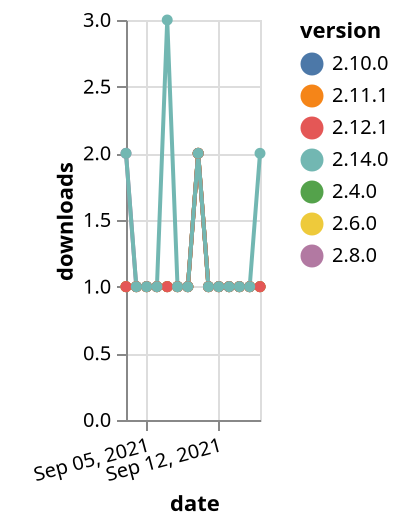{"$schema": "https://vega.github.io/schema/vega-lite/v5.json", "description": "A simple bar chart with embedded data.", "data": {"values": [{"date": "2021-09-03", "total": 257, "delta": 1, "version": "2.4.0"}, {"date": "2021-09-04", "total": 258, "delta": 1, "version": "2.4.0"}, {"date": "2021-09-05", "total": 259, "delta": 1, "version": "2.4.0"}, {"date": "2021-09-06", "total": 260, "delta": 1, "version": "2.4.0"}, {"date": "2021-09-07", "total": 261, "delta": 1, "version": "2.4.0"}, {"date": "2021-09-08", "total": 262, "delta": 1, "version": "2.4.0"}, {"date": "2021-09-09", "total": 263, "delta": 1, "version": "2.4.0"}, {"date": "2021-09-10", "total": 265, "delta": 2, "version": "2.4.0"}, {"date": "2021-09-11", "total": 266, "delta": 1, "version": "2.4.0"}, {"date": "2021-09-12", "total": 267, "delta": 1, "version": "2.4.0"}, {"date": "2021-09-13", "total": 268, "delta": 1, "version": "2.4.0"}, {"date": "2021-09-14", "total": 269, "delta": 1, "version": "2.4.0"}, {"date": "2021-09-15", "total": 270, "delta": 1, "version": "2.4.0"}, {"date": "2021-09-16", "total": 271, "delta": 1, "version": "2.4.0"}, {"date": "2021-09-03", "total": 198, "delta": 2, "version": "2.8.0"}, {"date": "2021-09-04", "total": 199, "delta": 1, "version": "2.8.0"}, {"date": "2021-09-05", "total": 200, "delta": 1, "version": "2.8.0"}, {"date": "2021-09-06", "total": 201, "delta": 1, "version": "2.8.0"}, {"date": "2021-09-07", "total": 202, "delta": 1, "version": "2.8.0"}, {"date": "2021-09-08", "total": 203, "delta": 1, "version": "2.8.0"}, {"date": "2021-09-09", "total": 204, "delta": 1, "version": "2.8.0"}, {"date": "2021-09-10", "total": 206, "delta": 2, "version": "2.8.0"}, {"date": "2021-09-11", "total": 207, "delta": 1, "version": "2.8.0"}, {"date": "2021-09-12", "total": 208, "delta": 1, "version": "2.8.0"}, {"date": "2021-09-13", "total": 209, "delta": 1, "version": "2.8.0"}, {"date": "2021-09-14", "total": 210, "delta": 1, "version": "2.8.0"}, {"date": "2021-09-15", "total": 211, "delta": 1, "version": "2.8.0"}, {"date": "2021-09-16", "total": 212, "delta": 1, "version": "2.8.0"}, {"date": "2021-09-03", "total": 209, "delta": 1, "version": "2.6.0"}, {"date": "2021-09-04", "total": 210, "delta": 1, "version": "2.6.0"}, {"date": "2021-09-05", "total": 211, "delta": 1, "version": "2.6.0"}, {"date": "2021-09-06", "total": 212, "delta": 1, "version": "2.6.0"}, {"date": "2021-09-07", "total": 213, "delta": 1, "version": "2.6.0"}, {"date": "2021-09-08", "total": 214, "delta": 1, "version": "2.6.0"}, {"date": "2021-09-09", "total": 215, "delta": 1, "version": "2.6.0"}, {"date": "2021-09-10", "total": 217, "delta": 2, "version": "2.6.0"}, {"date": "2021-09-11", "total": 218, "delta": 1, "version": "2.6.0"}, {"date": "2021-09-12", "total": 219, "delta": 1, "version": "2.6.0"}, {"date": "2021-09-13", "total": 220, "delta": 1, "version": "2.6.0"}, {"date": "2021-09-14", "total": 221, "delta": 1, "version": "2.6.0"}, {"date": "2021-09-15", "total": 222, "delta": 1, "version": "2.6.0"}, {"date": "2021-09-16", "total": 223, "delta": 1, "version": "2.6.0"}, {"date": "2021-09-03", "total": 176, "delta": 1, "version": "2.10.0"}, {"date": "2021-09-04", "total": 177, "delta": 1, "version": "2.10.0"}, {"date": "2021-09-05", "total": 178, "delta": 1, "version": "2.10.0"}, {"date": "2021-09-06", "total": 179, "delta": 1, "version": "2.10.0"}, {"date": "2021-09-07", "total": 180, "delta": 1, "version": "2.10.0"}, {"date": "2021-09-08", "total": 181, "delta": 1, "version": "2.10.0"}, {"date": "2021-09-09", "total": 182, "delta": 1, "version": "2.10.0"}, {"date": "2021-09-10", "total": 184, "delta": 2, "version": "2.10.0"}, {"date": "2021-09-11", "total": 185, "delta": 1, "version": "2.10.0"}, {"date": "2021-09-12", "total": 186, "delta": 1, "version": "2.10.0"}, {"date": "2021-09-13", "total": 187, "delta": 1, "version": "2.10.0"}, {"date": "2021-09-14", "total": 188, "delta": 1, "version": "2.10.0"}, {"date": "2021-09-15", "total": 189, "delta": 1, "version": "2.10.0"}, {"date": "2021-09-16", "total": 190, "delta": 1, "version": "2.10.0"}, {"date": "2021-09-03", "total": 161, "delta": 1, "version": "2.11.1"}, {"date": "2021-09-04", "total": 162, "delta": 1, "version": "2.11.1"}, {"date": "2021-09-05", "total": 163, "delta": 1, "version": "2.11.1"}, {"date": "2021-09-06", "total": 164, "delta": 1, "version": "2.11.1"}, {"date": "2021-09-07", "total": 165, "delta": 1, "version": "2.11.1"}, {"date": "2021-09-08", "total": 166, "delta": 1, "version": "2.11.1"}, {"date": "2021-09-09", "total": 167, "delta": 1, "version": "2.11.1"}, {"date": "2021-09-10", "total": 169, "delta": 2, "version": "2.11.1"}, {"date": "2021-09-11", "total": 170, "delta": 1, "version": "2.11.1"}, {"date": "2021-09-12", "total": 171, "delta": 1, "version": "2.11.1"}, {"date": "2021-09-13", "total": 172, "delta": 1, "version": "2.11.1"}, {"date": "2021-09-14", "total": 173, "delta": 1, "version": "2.11.1"}, {"date": "2021-09-15", "total": 174, "delta": 1, "version": "2.11.1"}, {"date": "2021-09-16", "total": 175, "delta": 1, "version": "2.11.1"}, {"date": "2021-09-03", "total": 140, "delta": 1, "version": "2.12.1"}, {"date": "2021-09-04", "total": 141, "delta": 1, "version": "2.12.1"}, {"date": "2021-09-05", "total": 142, "delta": 1, "version": "2.12.1"}, {"date": "2021-09-06", "total": 143, "delta": 1, "version": "2.12.1"}, {"date": "2021-09-07", "total": 144, "delta": 1, "version": "2.12.1"}, {"date": "2021-09-08", "total": 145, "delta": 1, "version": "2.12.1"}, {"date": "2021-09-09", "total": 146, "delta": 1, "version": "2.12.1"}, {"date": "2021-09-10", "total": 148, "delta": 2, "version": "2.12.1"}, {"date": "2021-09-11", "total": 149, "delta": 1, "version": "2.12.1"}, {"date": "2021-09-12", "total": 150, "delta": 1, "version": "2.12.1"}, {"date": "2021-09-13", "total": 151, "delta": 1, "version": "2.12.1"}, {"date": "2021-09-14", "total": 152, "delta": 1, "version": "2.12.1"}, {"date": "2021-09-15", "total": 153, "delta": 1, "version": "2.12.1"}, {"date": "2021-09-16", "total": 154, "delta": 1, "version": "2.12.1"}, {"date": "2021-09-03", "total": 125, "delta": 2, "version": "2.14.0"}, {"date": "2021-09-04", "total": 126, "delta": 1, "version": "2.14.0"}, {"date": "2021-09-05", "total": 127, "delta": 1, "version": "2.14.0"}, {"date": "2021-09-06", "total": 128, "delta": 1, "version": "2.14.0"}, {"date": "2021-09-07", "total": 131, "delta": 3, "version": "2.14.0"}, {"date": "2021-09-08", "total": 132, "delta": 1, "version": "2.14.0"}, {"date": "2021-09-09", "total": 133, "delta": 1, "version": "2.14.0"}, {"date": "2021-09-10", "total": 135, "delta": 2, "version": "2.14.0"}, {"date": "2021-09-11", "total": 136, "delta": 1, "version": "2.14.0"}, {"date": "2021-09-12", "total": 137, "delta": 1, "version": "2.14.0"}, {"date": "2021-09-13", "total": 138, "delta": 1, "version": "2.14.0"}, {"date": "2021-09-14", "total": 139, "delta": 1, "version": "2.14.0"}, {"date": "2021-09-15", "total": 140, "delta": 1, "version": "2.14.0"}, {"date": "2021-09-16", "total": 142, "delta": 2, "version": "2.14.0"}]}, "width": "container", "mark": {"type": "line", "point": {"filled": true}}, "encoding": {"x": {"field": "date", "type": "temporal", "timeUnit": "yearmonthdate", "title": "date", "axis": {"labelAngle": -15}}, "y": {"field": "delta", "type": "quantitative", "title": "downloads"}, "color": {"field": "version", "type": "nominal"}, "tooltip": {"field": "delta"}}}